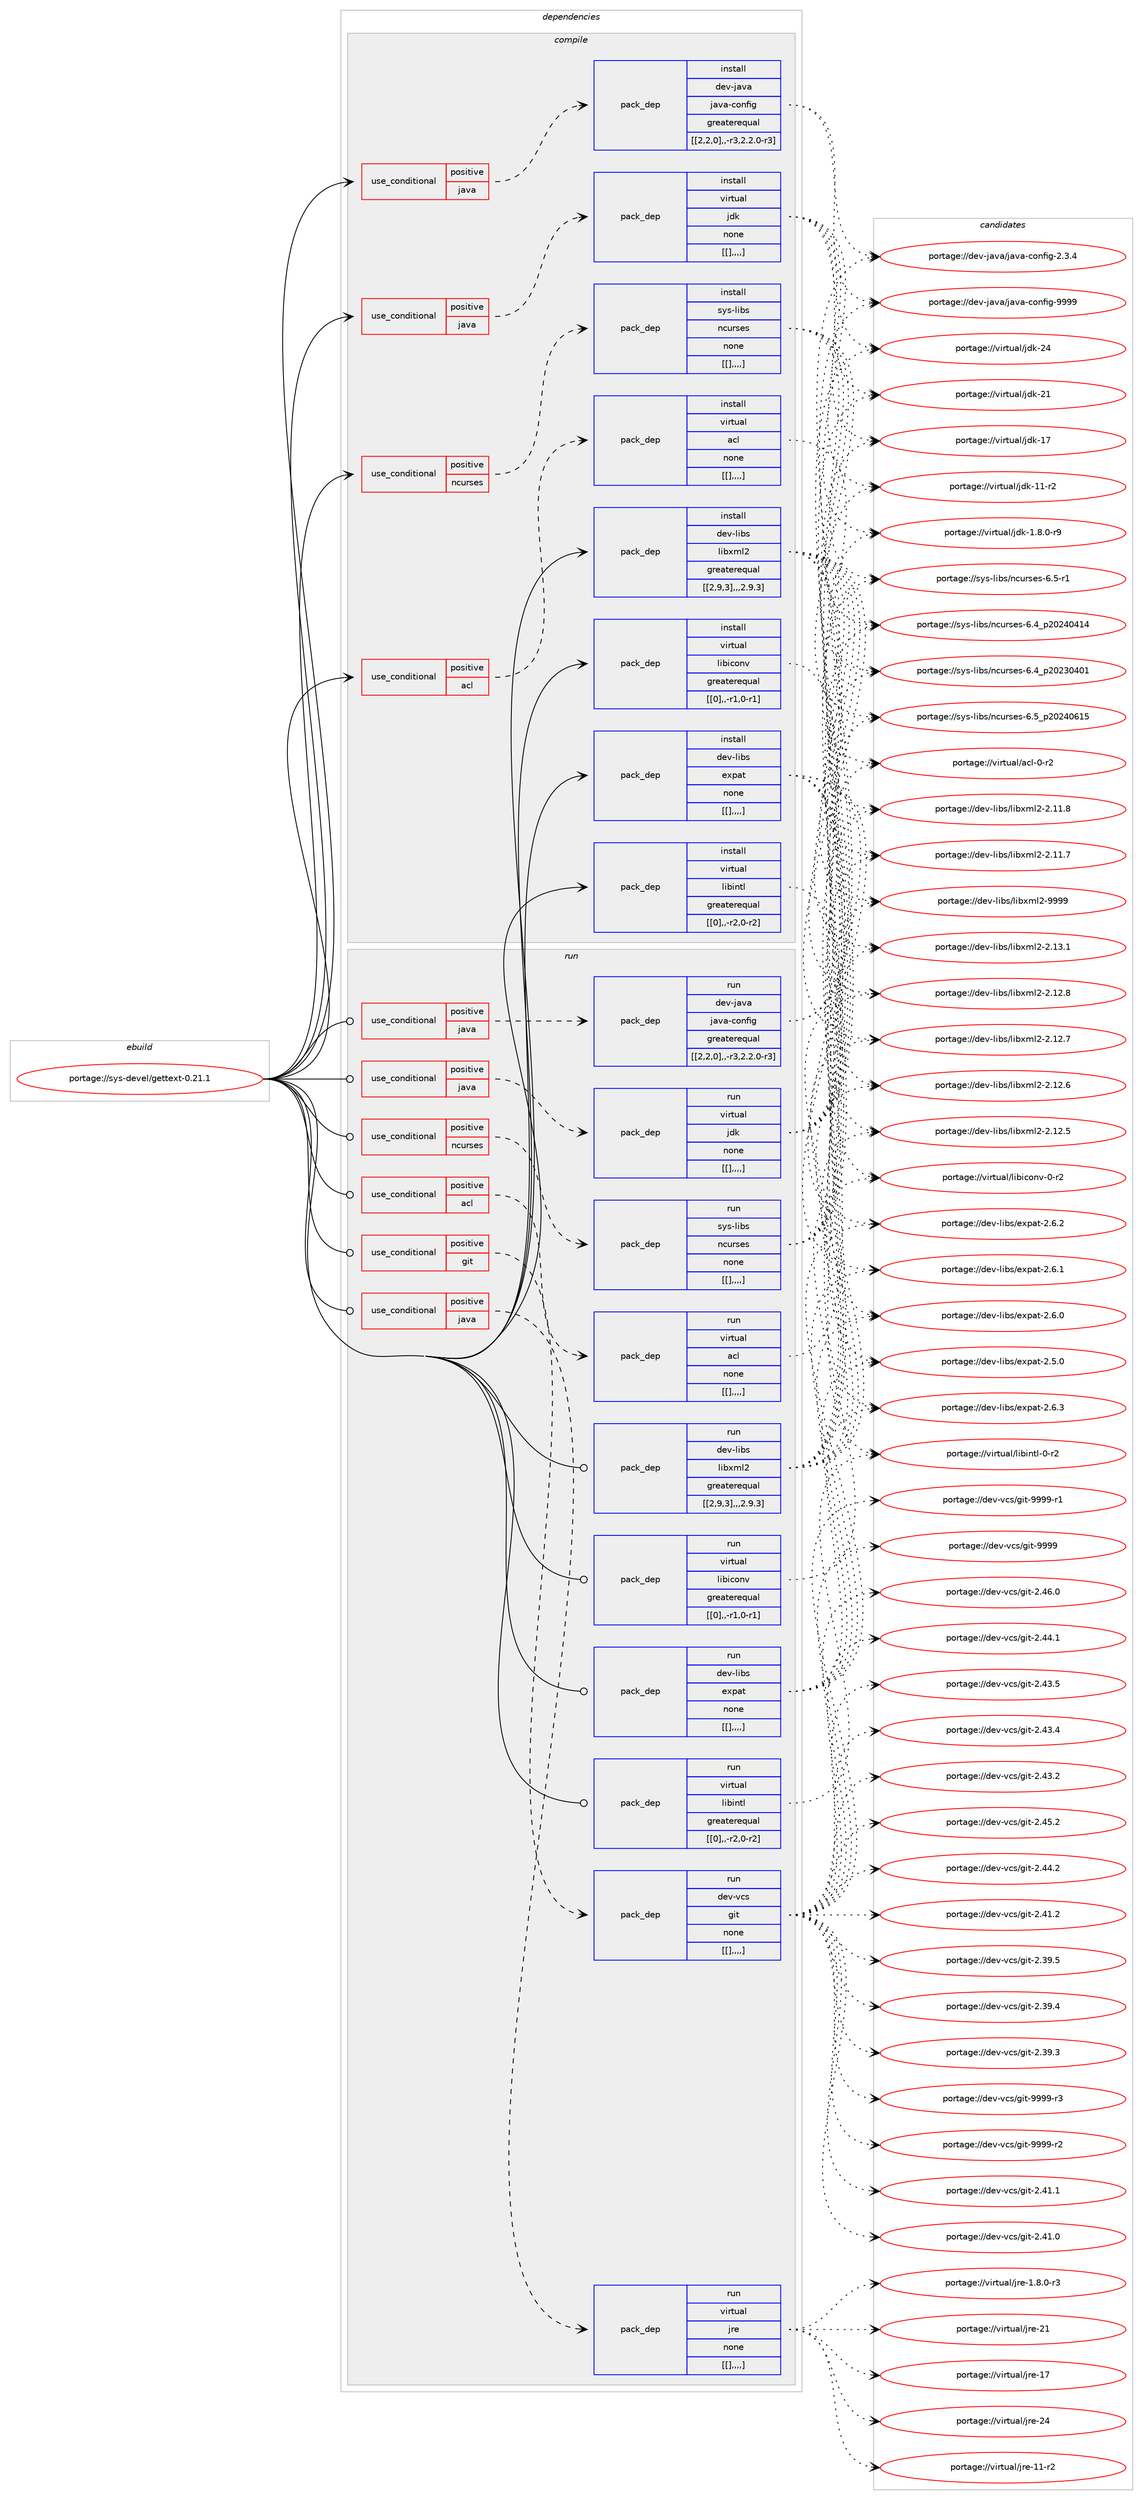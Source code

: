 digraph prolog {

# *************
# Graph options
# *************

newrank=true;
concentrate=true;
compound=true;
graph [rankdir=LR,fontname=Helvetica,fontsize=10,ranksep=1.5];#, ranksep=2.5, nodesep=0.2];
edge  [arrowhead=vee];
node  [fontname=Helvetica,fontsize=10];

# **********
# The ebuild
# **********

subgraph cluster_leftcol {
color=gray;
label=<<i>ebuild</i>>;
id [label="portage://sys-devel/gettext-0.21.1", color=red, width=4, href="../sys-devel/gettext-0.21.1.svg"];
}

# ****************
# The dependencies
# ****************

subgraph cluster_midcol {
color=gray;
label=<<i>dependencies</i>>;
subgraph cluster_compile {
fillcolor="#eeeeee";
style=filled;
label=<<i>compile</i>>;
subgraph cond120084 {
dependency451993 [label=<<TABLE BORDER="0" CELLBORDER="1" CELLSPACING="0" CELLPADDING="4"><TR><TD ROWSPAN="3" CELLPADDING="10">use_conditional</TD></TR><TR><TD>positive</TD></TR><TR><TD>acl</TD></TR></TABLE>>, shape=none, color=red];
subgraph pack328828 {
dependency451994 [label=<<TABLE BORDER="0" CELLBORDER="1" CELLSPACING="0" CELLPADDING="4" WIDTH="220"><TR><TD ROWSPAN="6" CELLPADDING="30">pack_dep</TD></TR><TR><TD WIDTH="110">install</TD></TR><TR><TD>virtual</TD></TR><TR><TD>acl</TD></TR><TR><TD>none</TD></TR><TR><TD>[[],,,,]</TD></TR></TABLE>>, shape=none, color=blue];
}
dependency451993:e -> dependency451994:w [weight=20,style="dashed",arrowhead="vee"];
}
id:e -> dependency451993:w [weight=20,style="solid",arrowhead="vee"];
subgraph cond120085 {
dependency451995 [label=<<TABLE BORDER="0" CELLBORDER="1" CELLSPACING="0" CELLPADDING="4"><TR><TD ROWSPAN="3" CELLPADDING="10">use_conditional</TD></TR><TR><TD>positive</TD></TR><TR><TD>java</TD></TR></TABLE>>, shape=none, color=red];
subgraph pack328829 {
dependency451996 [label=<<TABLE BORDER="0" CELLBORDER="1" CELLSPACING="0" CELLPADDING="4" WIDTH="220"><TR><TD ROWSPAN="6" CELLPADDING="30">pack_dep</TD></TR><TR><TD WIDTH="110">install</TD></TR><TR><TD>dev-java</TD></TR><TR><TD>java-config</TD></TR><TR><TD>greaterequal</TD></TR><TR><TD>[[2,2,0],,-r3,2.2.0-r3]</TD></TR></TABLE>>, shape=none, color=blue];
}
dependency451995:e -> dependency451996:w [weight=20,style="dashed",arrowhead="vee"];
}
id:e -> dependency451995:w [weight=20,style="solid",arrowhead="vee"];
subgraph cond120086 {
dependency451997 [label=<<TABLE BORDER="0" CELLBORDER="1" CELLSPACING="0" CELLPADDING="4"><TR><TD ROWSPAN="3" CELLPADDING="10">use_conditional</TD></TR><TR><TD>positive</TD></TR><TR><TD>java</TD></TR></TABLE>>, shape=none, color=red];
subgraph pack328830 {
dependency451998 [label=<<TABLE BORDER="0" CELLBORDER="1" CELLSPACING="0" CELLPADDING="4" WIDTH="220"><TR><TD ROWSPAN="6" CELLPADDING="30">pack_dep</TD></TR><TR><TD WIDTH="110">install</TD></TR><TR><TD>virtual</TD></TR><TR><TD>jdk</TD></TR><TR><TD>none</TD></TR><TR><TD>[[],,,,]</TD></TR></TABLE>>, shape=none, color=blue];
}
dependency451997:e -> dependency451998:w [weight=20,style="dashed",arrowhead="vee"];
}
id:e -> dependency451997:w [weight=20,style="solid",arrowhead="vee"];
subgraph cond120087 {
dependency451999 [label=<<TABLE BORDER="0" CELLBORDER="1" CELLSPACING="0" CELLPADDING="4"><TR><TD ROWSPAN="3" CELLPADDING="10">use_conditional</TD></TR><TR><TD>positive</TD></TR><TR><TD>ncurses</TD></TR></TABLE>>, shape=none, color=red];
subgraph pack328831 {
dependency452000 [label=<<TABLE BORDER="0" CELLBORDER="1" CELLSPACING="0" CELLPADDING="4" WIDTH="220"><TR><TD ROWSPAN="6" CELLPADDING="30">pack_dep</TD></TR><TR><TD WIDTH="110">install</TD></TR><TR><TD>sys-libs</TD></TR><TR><TD>ncurses</TD></TR><TR><TD>none</TD></TR><TR><TD>[[],,,,]</TD></TR></TABLE>>, shape=none, color=blue];
}
dependency451999:e -> dependency452000:w [weight=20,style="dashed",arrowhead="vee"];
}
id:e -> dependency451999:w [weight=20,style="solid",arrowhead="vee"];
subgraph pack328832 {
dependency452001 [label=<<TABLE BORDER="0" CELLBORDER="1" CELLSPACING="0" CELLPADDING="4" WIDTH="220"><TR><TD ROWSPAN="6" CELLPADDING="30">pack_dep</TD></TR><TR><TD WIDTH="110">install</TD></TR><TR><TD>dev-libs</TD></TR><TR><TD>expat</TD></TR><TR><TD>none</TD></TR><TR><TD>[[],,,,]</TD></TR></TABLE>>, shape=none, color=blue];
}
id:e -> dependency452001:w [weight=20,style="solid",arrowhead="vee"];
subgraph pack328833 {
dependency452002 [label=<<TABLE BORDER="0" CELLBORDER="1" CELLSPACING="0" CELLPADDING="4" WIDTH="220"><TR><TD ROWSPAN="6" CELLPADDING="30">pack_dep</TD></TR><TR><TD WIDTH="110">install</TD></TR><TR><TD>dev-libs</TD></TR><TR><TD>libxml2</TD></TR><TR><TD>greaterequal</TD></TR><TR><TD>[[2,9,3],,,2.9.3]</TD></TR></TABLE>>, shape=none, color=blue];
}
id:e -> dependency452002:w [weight=20,style="solid",arrowhead="vee"];
subgraph pack328834 {
dependency452003 [label=<<TABLE BORDER="0" CELLBORDER="1" CELLSPACING="0" CELLPADDING="4" WIDTH="220"><TR><TD ROWSPAN="6" CELLPADDING="30">pack_dep</TD></TR><TR><TD WIDTH="110">install</TD></TR><TR><TD>virtual</TD></TR><TR><TD>libiconv</TD></TR><TR><TD>greaterequal</TD></TR><TR><TD>[[0],,-r1,0-r1]</TD></TR></TABLE>>, shape=none, color=blue];
}
id:e -> dependency452003:w [weight=20,style="solid",arrowhead="vee"];
subgraph pack328835 {
dependency452004 [label=<<TABLE BORDER="0" CELLBORDER="1" CELLSPACING="0" CELLPADDING="4" WIDTH="220"><TR><TD ROWSPAN="6" CELLPADDING="30">pack_dep</TD></TR><TR><TD WIDTH="110">install</TD></TR><TR><TD>virtual</TD></TR><TR><TD>libintl</TD></TR><TR><TD>greaterequal</TD></TR><TR><TD>[[0],,-r2,0-r2]</TD></TR></TABLE>>, shape=none, color=blue];
}
id:e -> dependency452004:w [weight=20,style="solid",arrowhead="vee"];
}
subgraph cluster_compileandrun {
fillcolor="#eeeeee";
style=filled;
label=<<i>compile and run</i>>;
}
subgraph cluster_run {
fillcolor="#eeeeee";
style=filled;
label=<<i>run</i>>;
subgraph cond120088 {
dependency452005 [label=<<TABLE BORDER="0" CELLBORDER="1" CELLSPACING="0" CELLPADDING="4"><TR><TD ROWSPAN="3" CELLPADDING="10">use_conditional</TD></TR><TR><TD>positive</TD></TR><TR><TD>acl</TD></TR></TABLE>>, shape=none, color=red];
subgraph pack328836 {
dependency452006 [label=<<TABLE BORDER="0" CELLBORDER="1" CELLSPACING="0" CELLPADDING="4" WIDTH="220"><TR><TD ROWSPAN="6" CELLPADDING="30">pack_dep</TD></TR><TR><TD WIDTH="110">run</TD></TR><TR><TD>virtual</TD></TR><TR><TD>acl</TD></TR><TR><TD>none</TD></TR><TR><TD>[[],,,,]</TD></TR></TABLE>>, shape=none, color=blue];
}
dependency452005:e -> dependency452006:w [weight=20,style="dashed",arrowhead="vee"];
}
id:e -> dependency452005:w [weight=20,style="solid",arrowhead="odot"];
subgraph cond120089 {
dependency452007 [label=<<TABLE BORDER="0" CELLBORDER="1" CELLSPACING="0" CELLPADDING="4"><TR><TD ROWSPAN="3" CELLPADDING="10">use_conditional</TD></TR><TR><TD>positive</TD></TR><TR><TD>git</TD></TR></TABLE>>, shape=none, color=red];
subgraph pack328837 {
dependency452008 [label=<<TABLE BORDER="0" CELLBORDER="1" CELLSPACING="0" CELLPADDING="4" WIDTH="220"><TR><TD ROWSPAN="6" CELLPADDING="30">pack_dep</TD></TR><TR><TD WIDTH="110">run</TD></TR><TR><TD>dev-vcs</TD></TR><TR><TD>git</TD></TR><TR><TD>none</TD></TR><TR><TD>[[],,,,]</TD></TR></TABLE>>, shape=none, color=blue];
}
dependency452007:e -> dependency452008:w [weight=20,style="dashed",arrowhead="vee"];
}
id:e -> dependency452007:w [weight=20,style="solid",arrowhead="odot"];
subgraph cond120090 {
dependency452009 [label=<<TABLE BORDER="0" CELLBORDER="1" CELLSPACING="0" CELLPADDING="4"><TR><TD ROWSPAN="3" CELLPADDING="10">use_conditional</TD></TR><TR><TD>positive</TD></TR><TR><TD>java</TD></TR></TABLE>>, shape=none, color=red];
subgraph pack328838 {
dependency452010 [label=<<TABLE BORDER="0" CELLBORDER="1" CELLSPACING="0" CELLPADDING="4" WIDTH="220"><TR><TD ROWSPAN="6" CELLPADDING="30">pack_dep</TD></TR><TR><TD WIDTH="110">run</TD></TR><TR><TD>dev-java</TD></TR><TR><TD>java-config</TD></TR><TR><TD>greaterequal</TD></TR><TR><TD>[[2,2,0],,-r3,2.2.0-r3]</TD></TR></TABLE>>, shape=none, color=blue];
}
dependency452009:e -> dependency452010:w [weight=20,style="dashed",arrowhead="vee"];
}
id:e -> dependency452009:w [weight=20,style="solid",arrowhead="odot"];
subgraph cond120091 {
dependency452011 [label=<<TABLE BORDER="0" CELLBORDER="1" CELLSPACING="0" CELLPADDING="4"><TR><TD ROWSPAN="3" CELLPADDING="10">use_conditional</TD></TR><TR><TD>positive</TD></TR><TR><TD>java</TD></TR></TABLE>>, shape=none, color=red];
subgraph pack328839 {
dependency452012 [label=<<TABLE BORDER="0" CELLBORDER="1" CELLSPACING="0" CELLPADDING="4" WIDTH="220"><TR><TD ROWSPAN="6" CELLPADDING="30">pack_dep</TD></TR><TR><TD WIDTH="110">run</TD></TR><TR><TD>virtual</TD></TR><TR><TD>jdk</TD></TR><TR><TD>none</TD></TR><TR><TD>[[],,,,]</TD></TR></TABLE>>, shape=none, color=blue];
}
dependency452011:e -> dependency452012:w [weight=20,style="dashed",arrowhead="vee"];
}
id:e -> dependency452011:w [weight=20,style="solid",arrowhead="odot"];
subgraph cond120092 {
dependency452013 [label=<<TABLE BORDER="0" CELLBORDER="1" CELLSPACING="0" CELLPADDING="4"><TR><TD ROWSPAN="3" CELLPADDING="10">use_conditional</TD></TR><TR><TD>positive</TD></TR><TR><TD>java</TD></TR></TABLE>>, shape=none, color=red];
subgraph pack328840 {
dependency452014 [label=<<TABLE BORDER="0" CELLBORDER="1" CELLSPACING="0" CELLPADDING="4" WIDTH="220"><TR><TD ROWSPAN="6" CELLPADDING="30">pack_dep</TD></TR><TR><TD WIDTH="110">run</TD></TR><TR><TD>virtual</TD></TR><TR><TD>jre</TD></TR><TR><TD>none</TD></TR><TR><TD>[[],,,,]</TD></TR></TABLE>>, shape=none, color=blue];
}
dependency452013:e -> dependency452014:w [weight=20,style="dashed",arrowhead="vee"];
}
id:e -> dependency452013:w [weight=20,style="solid",arrowhead="odot"];
subgraph cond120093 {
dependency452015 [label=<<TABLE BORDER="0" CELLBORDER="1" CELLSPACING="0" CELLPADDING="4"><TR><TD ROWSPAN="3" CELLPADDING="10">use_conditional</TD></TR><TR><TD>positive</TD></TR><TR><TD>ncurses</TD></TR></TABLE>>, shape=none, color=red];
subgraph pack328841 {
dependency452016 [label=<<TABLE BORDER="0" CELLBORDER="1" CELLSPACING="0" CELLPADDING="4" WIDTH="220"><TR><TD ROWSPAN="6" CELLPADDING="30">pack_dep</TD></TR><TR><TD WIDTH="110">run</TD></TR><TR><TD>sys-libs</TD></TR><TR><TD>ncurses</TD></TR><TR><TD>none</TD></TR><TR><TD>[[],,,,]</TD></TR></TABLE>>, shape=none, color=blue];
}
dependency452015:e -> dependency452016:w [weight=20,style="dashed",arrowhead="vee"];
}
id:e -> dependency452015:w [weight=20,style="solid",arrowhead="odot"];
subgraph pack328842 {
dependency452017 [label=<<TABLE BORDER="0" CELLBORDER="1" CELLSPACING="0" CELLPADDING="4" WIDTH="220"><TR><TD ROWSPAN="6" CELLPADDING="30">pack_dep</TD></TR><TR><TD WIDTH="110">run</TD></TR><TR><TD>dev-libs</TD></TR><TR><TD>expat</TD></TR><TR><TD>none</TD></TR><TR><TD>[[],,,,]</TD></TR></TABLE>>, shape=none, color=blue];
}
id:e -> dependency452017:w [weight=20,style="solid",arrowhead="odot"];
subgraph pack328843 {
dependency452018 [label=<<TABLE BORDER="0" CELLBORDER="1" CELLSPACING="0" CELLPADDING="4" WIDTH="220"><TR><TD ROWSPAN="6" CELLPADDING="30">pack_dep</TD></TR><TR><TD WIDTH="110">run</TD></TR><TR><TD>dev-libs</TD></TR><TR><TD>libxml2</TD></TR><TR><TD>greaterequal</TD></TR><TR><TD>[[2,9,3],,,2.9.3]</TD></TR></TABLE>>, shape=none, color=blue];
}
id:e -> dependency452018:w [weight=20,style="solid",arrowhead="odot"];
subgraph pack328844 {
dependency452019 [label=<<TABLE BORDER="0" CELLBORDER="1" CELLSPACING="0" CELLPADDING="4" WIDTH="220"><TR><TD ROWSPAN="6" CELLPADDING="30">pack_dep</TD></TR><TR><TD WIDTH="110">run</TD></TR><TR><TD>virtual</TD></TR><TR><TD>libiconv</TD></TR><TR><TD>greaterequal</TD></TR><TR><TD>[[0],,-r1,0-r1]</TD></TR></TABLE>>, shape=none, color=blue];
}
id:e -> dependency452019:w [weight=20,style="solid",arrowhead="odot"];
subgraph pack328845 {
dependency452020 [label=<<TABLE BORDER="0" CELLBORDER="1" CELLSPACING="0" CELLPADDING="4" WIDTH="220"><TR><TD ROWSPAN="6" CELLPADDING="30">pack_dep</TD></TR><TR><TD WIDTH="110">run</TD></TR><TR><TD>virtual</TD></TR><TR><TD>libintl</TD></TR><TR><TD>greaterequal</TD></TR><TR><TD>[[0],,-r2,0-r2]</TD></TR></TABLE>>, shape=none, color=blue];
}
id:e -> dependency452020:w [weight=20,style="solid",arrowhead="odot"];
}
}

# **************
# The candidates
# **************

subgraph cluster_choices {
rank=same;
color=gray;
label=<<i>candidates</i>>;

subgraph choice328828 {
color=black;
nodesep=1;
choice1181051141161179710847979910845484511450 [label="portage://virtual/acl-0-r2", color=red, width=4,href="../virtual/acl-0-r2.svg"];
dependency451994:e -> choice1181051141161179710847979910845484511450:w [style=dotted,weight="100"];
}
subgraph choice328829 {
color=black;
nodesep=1;
choice10010111845106971189747106971189745991111101021051034557575757 [label="portage://dev-java/java-config-9999", color=red, width=4,href="../dev-java/java-config-9999.svg"];
choice1001011184510697118974710697118974599111110102105103455046514652 [label="portage://dev-java/java-config-2.3.4", color=red, width=4,href="../dev-java/java-config-2.3.4.svg"];
dependency451996:e -> choice10010111845106971189747106971189745991111101021051034557575757:w [style=dotted,weight="100"];
dependency451996:e -> choice1001011184510697118974710697118974599111110102105103455046514652:w [style=dotted,weight="100"];
}
subgraph choice328830 {
color=black;
nodesep=1;
choice1181051141161179710847106100107455052 [label="portage://virtual/jdk-24", color=red, width=4,href="../virtual/jdk-24.svg"];
choice1181051141161179710847106100107455049 [label="portage://virtual/jdk-21", color=red, width=4,href="../virtual/jdk-21.svg"];
choice1181051141161179710847106100107454955 [label="portage://virtual/jdk-17", color=red, width=4,href="../virtual/jdk-17.svg"];
choice11810511411611797108471061001074549494511450 [label="portage://virtual/jdk-11-r2", color=red, width=4,href="../virtual/jdk-11-r2.svg"];
choice11810511411611797108471061001074549465646484511457 [label="portage://virtual/jdk-1.8.0-r9", color=red, width=4,href="../virtual/jdk-1.8.0-r9.svg"];
dependency451998:e -> choice1181051141161179710847106100107455052:w [style=dotted,weight="100"];
dependency451998:e -> choice1181051141161179710847106100107455049:w [style=dotted,weight="100"];
dependency451998:e -> choice1181051141161179710847106100107454955:w [style=dotted,weight="100"];
dependency451998:e -> choice11810511411611797108471061001074549494511450:w [style=dotted,weight="100"];
dependency451998:e -> choice11810511411611797108471061001074549465646484511457:w [style=dotted,weight="100"];
}
subgraph choice328831 {
color=black;
nodesep=1;
choice1151211154510810598115471109911711411510111545544653951125048505248544953 [label="portage://sys-libs/ncurses-6.5_p20240615", color=red, width=4,href="../sys-libs/ncurses-6.5_p20240615.svg"];
choice11512111545108105981154711099117114115101115455446534511449 [label="portage://sys-libs/ncurses-6.5-r1", color=red, width=4,href="../sys-libs/ncurses-6.5-r1.svg"];
choice1151211154510810598115471109911711411510111545544652951125048505248524952 [label="portage://sys-libs/ncurses-6.4_p20240414", color=red, width=4,href="../sys-libs/ncurses-6.4_p20240414.svg"];
choice1151211154510810598115471109911711411510111545544652951125048505148524849 [label="portage://sys-libs/ncurses-6.4_p20230401", color=red, width=4,href="../sys-libs/ncurses-6.4_p20230401.svg"];
dependency452000:e -> choice1151211154510810598115471109911711411510111545544653951125048505248544953:w [style=dotted,weight="100"];
dependency452000:e -> choice11512111545108105981154711099117114115101115455446534511449:w [style=dotted,weight="100"];
dependency452000:e -> choice1151211154510810598115471109911711411510111545544652951125048505248524952:w [style=dotted,weight="100"];
dependency452000:e -> choice1151211154510810598115471109911711411510111545544652951125048505148524849:w [style=dotted,weight="100"];
}
subgraph choice328832 {
color=black;
nodesep=1;
choice10010111845108105981154710112011297116455046544651 [label="portage://dev-libs/expat-2.6.3", color=red, width=4,href="../dev-libs/expat-2.6.3.svg"];
choice10010111845108105981154710112011297116455046544650 [label="portage://dev-libs/expat-2.6.2", color=red, width=4,href="../dev-libs/expat-2.6.2.svg"];
choice10010111845108105981154710112011297116455046544649 [label="portage://dev-libs/expat-2.6.1", color=red, width=4,href="../dev-libs/expat-2.6.1.svg"];
choice10010111845108105981154710112011297116455046544648 [label="portage://dev-libs/expat-2.6.0", color=red, width=4,href="../dev-libs/expat-2.6.0.svg"];
choice10010111845108105981154710112011297116455046534648 [label="portage://dev-libs/expat-2.5.0", color=red, width=4,href="../dev-libs/expat-2.5.0.svg"];
dependency452001:e -> choice10010111845108105981154710112011297116455046544651:w [style=dotted,weight="100"];
dependency452001:e -> choice10010111845108105981154710112011297116455046544650:w [style=dotted,weight="100"];
dependency452001:e -> choice10010111845108105981154710112011297116455046544649:w [style=dotted,weight="100"];
dependency452001:e -> choice10010111845108105981154710112011297116455046544648:w [style=dotted,weight="100"];
dependency452001:e -> choice10010111845108105981154710112011297116455046534648:w [style=dotted,weight="100"];
}
subgraph choice328833 {
color=black;
nodesep=1;
choice10010111845108105981154710810598120109108504557575757 [label="portage://dev-libs/libxml2-9999", color=red, width=4,href="../dev-libs/libxml2-9999.svg"];
choice100101118451081059811547108105981201091085045504649514649 [label="portage://dev-libs/libxml2-2.13.1", color=red, width=4,href="../dev-libs/libxml2-2.13.1.svg"];
choice100101118451081059811547108105981201091085045504649504656 [label="portage://dev-libs/libxml2-2.12.8", color=red, width=4,href="../dev-libs/libxml2-2.12.8.svg"];
choice100101118451081059811547108105981201091085045504649504655 [label="portage://dev-libs/libxml2-2.12.7", color=red, width=4,href="../dev-libs/libxml2-2.12.7.svg"];
choice100101118451081059811547108105981201091085045504649504654 [label="portage://dev-libs/libxml2-2.12.6", color=red, width=4,href="../dev-libs/libxml2-2.12.6.svg"];
choice100101118451081059811547108105981201091085045504649504653 [label="portage://dev-libs/libxml2-2.12.5", color=red, width=4,href="../dev-libs/libxml2-2.12.5.svg"];
choice100101118451081059811547108105981201091085045504649494656 [label="portage://dev-libs/libxml2-2.11.8", color=red, width=4,href="../dev-libs/libxml2-2.11.8.svg"];
choice100101118451081059811547108105981201091085045504649494655 [label="portage://dev-libs/libxml2-2.11.7", color=red, width=4,href="../dev-libs/libxml2-2.11.7.svg"];
dependency452002:e -> choice10010111845108105981154710810598120109108504557575757:w [style=dotted,weight="100"];
dependency452002:e -> choice100101118451081059811547108105981201091085045504649514649:w [style=dotted,weight="100"];
dependency452002:e -> choice100101118451081059811547108105981201091085045504649504656:w [style=dotted,weight="100"];
dependency452002:e -> choice100101118451081059811547108105981201091085045504649504655:w [style=dotted,weight="100"];
dependency452002:e -> choice100101118451081059811547108105981201091085045504649504654:w [style=dotted,weight="100"];
dependency452002:e -> choice100101118451081059811547108105981201091085045504649504653:w [style=dotted,weight="100"];
dependency452002:e -> choice100101118451081059811547108105981201091085045504649494656:w [style=dotted,weight="100"];
dependency452002:e -> choice100101118451081059811547108105981201091085045504649494655:w [style=dotted,weight="100"];
}
subgraph choice328834 {
color=black;
nodesep=1;
choice1181051141161179710847108105981059911111011845484511450 [label="portage://virtual/libiconv-0-r2", color=red, width=4,href="../virtual/libiconv-0-r2.svg"];
dependency452003:e -> choice1181051141161179710847108105981059911111011845484511450:w [style=dotted,weight="100"];
}
subgraph choice328835 {
color=black;
nodesep=1;
choice11810511411611797108471081059810511011610845484511450 [label="portage://virtual/libintl-0-r2", color=red, width=4,href="../virtual/libintl-0-r2.svg"];
dependency452004:e -> choice11810511411611797108471081059810511011610845484511450:w [style=dotted,weight="100"];
}
subgraph choice328836 {
color=black;
nodesep=1;
choice1181051141161179710847979910845484511450 [label="portage://virtual/acl-0-r2", color=red, width=4,href="../virtual/acl-0-r2.svg"];
dependency452006:e -> choice1181051141161179710847979910845484511450:w [style=dotted,weight="100"];
}
subgraph choice328837 {
color=black;
nodesep=1;
choice10010111845118991154710310511645575757574511451 [label="portage://dev-vcs/git-9999-r3", color=red, width=4,href="../dev-vcs/git-9999-r3.svg"];
choice10010111845118991154710310511645575757574511450 [label="portage://dev-vcs/git-9999-r2", color=red, width=4,href="../dev-vcs/git-9999-r2.svg"];
choice10010111845118991154710310511645575757574511449 [label="portage://dev-vcs/git-9999-r1", color=red, width=4,href="../dev-vcs/git-9999-r1.svg"];
choice1001011184511899115471031051164557575757 [label="portage://dev-vcs/git-9999", color=red, width=4,href="../dev-vcs/git-9999.svg"];
choice10010111845118991154710310511645504652544648 [label="portage://dev-vcs/git-2.46.0", color=red, width=4,href="../dev-vcs/git-2.46.0.svg"];
choice10010111845118991154710310511645504652534650 [label="portage://dev-vcs/git-2.45.2", color=red, width=4,href="../dev-vcs/git-2.45.2.svg"];
choice10010111845118991154710310511645504652524650 [label="portage://dev-vcs/git-2.44.2", color=red, width=4,href="../dev-vcs/git-2.44.2.svg"];
choice10010111845118991154710310511645504652524649 [label="portage://dev-vcs/git-2.44.1", color=red, width=4,href="../dev-vcs/git-2.44.1.svg"];
choice10010111845118991154710310511645504652514653 [label="portage://dev-vcs/git-2.43.5", color=red, width=4,href="../dev-vcs/git-2.43.5.svg"];
choice10010111845118991154710310511645504652514652 [label="portage://dev-vcs/git-2.43.4", color=red, width=4,href="../dev-vcs/git-2.43.4.svg"];
choice10010111845118991154710310511645504652514650 [label="portage://dev-vcs/git-2.43.2", color=red, width=4,href="../dev-vcs/git-2.43.2.svg"];
choice10010111845118991154710310511645504652494650 [label="portage://dev-vcs/git-2.41.2", color=red, width=4,href="../dev-vcs/git-2.41.2.svg"];
choice10010111845118991154710310511645504652494649 [label="portage://dev-vcs/git-2.41.1", color=red, width=4,href="../dev-vcs/git-2.41.1.svg"];
choice10010111845118991154710310511645504652494648 [label="portage://dev-vcs/git-2.41.0", color=red, width=4,href="../dev-vcs/git-2.41.0.svg"];
choice10010111845118991154710310511645504651574653 [label="portage://dev-vcs/git-2.39.5", color=red, width=4,href="../dev-vcs/git-2.39.5.svg"];
choice10010111845118991154710310511645504651574652 [label="portage://dev-vcs/git-2.39.4", color=red, width=4,href="../dev-vcs/git-2.39.4.svg"];
choice10010111845118991154710310511645504651574651 [label="portage://dev-vcs/git-2.39.3", color=red, width=4,href="../dev-vcs/git-2.39.3.svg"];
dependency452008:e -> choice10010111845118991154710310511645575757574511451:w [style=dotted,weight="100"];
dependency452008:e -> choice10010111845118991154710310511645575757574511450:w [style=dotted,weight="100"];
dependency452008:e -> choice10010111845118991154710310511645575757574511449:w [style=dotted,weight="100"];
dependency452008:e -> choice1001011184511899115471031051164557575757:w [style=dotted,weight="100"];
dependency452008:e -> choice10010111845118991154710310511645504652544648:w [style=dotted,weight="100"];
dependency452008:e -> choice10010111845118991154710310511645504652534650:w [style=dotted,weight="100"];
dependency452008:e -> choice10010111845118991154710310511645504652524650:w [style=dotted,weight="100"];
dependency452008:e -> choice10010111845118991154710310511645504652524649:w [style=dotted,weight="100"];
dependency452008:e -> choice10010111845118991154710310511645504652514653:w [style=dotted,weight="100"];
dependency452008:e -> choice10010111845118991154710310511645504652514652:w [style=dotted,weight="100"];
dependency452008:e -> choice10010111845118991154710310511645504652514650:w [style=dotted,weight="100"];
dependency452008:e -> choice10010111845118991154710310511645504652494650:w [style=dotted,weight="100"];
dependency452008:e -> choice10010111845118991154710310511645504652494649:w [style=dotted,weight="100"];
dependency452008:e -> choice10010111845118991154710310511645504652494648:w [style=dotted,weight="100"];
dependency452008:e -> choice10010111845118991154710310511645504651574653:w [style=dotted,weight="100"];
dependency452008:e -> choice10010111845118991154710310511645504651574652:w [style=dotted,weight="100"];
dependency452008:e -> choice10010111845118991154710310511645504651574651:w [style=dotted,weight="100"];
}
subgraph choice328838 {
color=black;
nodesep=1;
choice10010111845106971189747106971189745991111101021051034557575757 [label="portage://dev-java/java-config-9999", color=red, width=4,href="../dev-java/java-config-9999.svg"];
choice1001011184510697118974710697118974599111110102105103455046514652 [label="portage://dev-java/java-config-2.3.4", color=red, width=4,href="../dev-java/java-config-2.3.4.svg"];
dependency452010:e -> choice10010111845106971189747106971189745991111101021051034557575757:w [style=dotted,weight="100"];
dependency452010:e -> choice1001011184510697118974710697118974599111110102105103455046514652:w [style=dotted,weight="100"];
}
subgraph choice328839 {
color=black;
nodesep=1;
choice1181051141161179710847106100107455052 [label="portage://virtual/jdk-24", color=red, width=4,href="../virtual/jdk-24.svg"];
choice1181051141161179710847106100107455049 [label="portage://virtual/jdk-21", color=red, width=4,href="../virtual/jdk-21.svg"];
choice1181051141161179710847106100107454955 [label="portage://virtual/jdk-17", color=red, width=4,href="../virtual/jdk-17.svg"];
choice11810511411611797108471061001074549494511450 [label="portage://virtual/jdk-11-r2", color=red, width=4,href="../virtual/jdk-11-r2.svg"];
choice11810511411611797108471061001074549465646484511457 [label="portage://virtual/jdk-1.8.0-r9", color=red, width=4,href="../virtual/jdk-1.8.0-r9.svg"];
dependency452012:e -> choice1181051141161179710847106100107455052:w [style=dotted,weight="100"];
dependency452012:e -> choice1181051141161179710847106100107455049:w [style=dotted,weight="100"];
dependency452012:e -> choice1181051141161179710847106100107454955:w [style=dotted,weight="100"];
dependency452012:e -> choice11810511411611797108471061001074549494511450:w [style=dotted,weight="100"];
dependency452012:e -> choice11810511411611797108471061001074549465646484511457:w [style=dotted,weight="100"];
}
subgraph choice328840 {
color=black;
nodesep=1;
choice1181051141161179710847106114101455052 [label="portage://virtual/jre-24", color=red, width=4,href="../virtual/jre-24.svg"];
choice1181051141161179710847106114101455049 [label="portage://virtual/jre-21", color=red, width=4,href="../virtual/jre-21.svg"];
choice1181051141161179710847106114101454955 [label="portage://virtual/jre-17", color=red, width=4,href="../virtual/jre-17.svg"];
choice11810511411611797108471061141014549494511450 [label="portage://virtual/jre-11-r2", color=red, width=4,href="../virtual/jre-11-r2.svg"];
choice11810511411611797108471061141014549465646484511451 [label="portage://virtual/jre-1.8.0-r3", color=red, width=4,href="../virtual/jre-1.8.0-r3.svg"];
dependency452014:e -> choice1181051141161179710847106114101455052:w [style=dotted,weight="100"];
dependency452014:e -> choice1181051141161179710847106114101455049:w [style=dotted,weight="100"];
dependency452014:e -> choice1181051141161179710847106114101454955:w [style=dotted,weight="100"];
dependency452014:e -> choice11810511411611797108471061141014549494511450:w [style=dotted,weight="100"];
dependency452014:e -> choice11810511411611797108471061141014549465646484511451:w [style=dotted,weight="100"];
}
subgraph choice328841 {
color=black;
nodesep=1;
choice1151211154510810598115471109911711411510111545544653951125048505248544953 [label="portage://sys-libs/ncurses-6.5_p20240615", color=red, width=4,href="../sys-libs/ncurses-6.5_p20240615.svg"];
choice11512111545108105981154711099117114115101115455446534511449 [label="portage://sys-libs/ncurses-6.5-r1", color=red, width=4,href="../sys-libs/ncurses-6.5-r1.svg"];
choice1151211154510810598115471109911711411510111545544652951125048505248524952 [label="portage://sys-libs/ncurses-6.4_p20240414", color=red, width=4,href="../sys-libs/ncurses-6.4_p20240414.svg"];
choice1151211154510810598115471109911711411510111545544652951125048505148524849 [label="portage://sys-libs/ncurses-6.4_p20230401", color=red, width=4,href="../sys-libs/ncurses-6.4_p20230401.svg"];
dependency452016:e -> choice1151211154510810598115471109911711411510111545544653951125048505248544953:w [style=dotted,weight="100"];
dependency452016:e -> choice11512111545108105981154711099117114115101115455446534511449:w [style=dotted,weight="100"];
dependency452016:e -> choice1151211154510810598115471109911711411510111545544652951125048505248524952:w [style=dotted,weight="100"];
dependency452016:e -> choice1151211154510810598115471109911711411510111545544652951125048505148524849:w [style=dotted,weight="100"];
}
subgraph choice328842 {
color=black;
nodesep=1;
choice10010111845108105981154710112011297116455046544651 [label="portage://dev-libs/expat-2.6.3", color=red, width=4,href="../dev-libs/expat-2.6.3.svg"];
choice10010111845108105981154710112011297116455046544650 [label="portage://dev-libs/expat-2.6.2", color=red, width=4,href="../dev-libs/expat-2.6.2.svg"];
choice10010111845108105981154710112011297116455046544649 [label="portage://dev-libs/expat-2.6.1", color=red, width=4,href="../dev-libs/expat-2.6.1.svg"];
choice10010111845108105981154710112011297116455046544648 [label="portage://dev-libs/expat-2.6.0", color=red, width=4,href="../dev-libs/expat-2.6.0.svg"];
choice10010111845108105981154710112011297116455046534648 [label="portage://dev-libs/expat-2.5.0", color=red, width=4,href="../dev-libs/expat-2.5.0.svg"];
dependency452017:e -> choice10010111845108105981154710112011297116455046544651:w [style=dotted,weight="100"];
dependency452017:e -> choice10010111845108105981154710112011297116455046544650:w [style=dotted,weight="100"];
dependency452017:e -> choice10010111845108105981154710112011297116455046544649:w [style=dotted,weight="100"];
dependency452017:e -> choice10010111845108105981154710112011297116455046544648:w [style=dotted,weight="100"];
dependency452017:e -> choice10010111845108105981154710112011297116455046534648:w [style=dotted,weight="100"];
}
subgraph choice328843 {
color=black;
nodesep=1;
choice10010111845108105981154710810598120109108504557575757 [label="portage://dev-libs/libxml2-9999", color=red, width=4,href="../dev-libs/libxml2-9999.svg"];
choice100101118451081059811547108105981201091085045504649514649 [label="portage://dev-libs/libxml2-2.13.1", color=red, width=4,href="../dev-libs/libxml2-2.13.1.svg"];
choice100101118451081059811547108105981201091085045504649504656 [label="portage://dev-libs/libxml2-2.12.8", color=red, width=4,href="../dev-libs/libxml2-2.12.8.svg"];
choice100101118451081059811547108105981201091085045504649504655 [label="portage://dev-libs/libxml2-2.12.7", color=red, width=4,href="../dev-libs/libxml2-2.12.7.svg"];
choice100101118451081059811547108105981201091085045504649504654 [label="portage://dev-libs/libxml2-2.12.6", color=red, width=4,href="../dev-libs/libxml2-2.12.6.svg"];
choice100101118451081059811547108105981201091085045504649504653 [label="portage://dev-libs/libxml2-2.12.5", color=red, width=4,href="../dev-libs/libxml2-2.12.5.svg"];
choice100101118451081059811547108105981201091085045504649494656 [label="portage://dev-libs/libxml2-2.11.8", color=red, width=4,href="../dev-libs/libxml2-2.11.8.svg"];
choice100101118451081059811547108105981201091085045504649494655 [label="portage://dev-libs/libxml2-2.11.7", color=red, width=4,href="../dev-libs/libxml2-2.11.7.svg"];
dependency452018:e -> choice10010111845108105981154710810598120109108504557575757:w [style=dotted,weight="100"];
dependency452018:e -> choice100101118451081059811547108105981201091085045504649514649:w [style=dotted,weight="100"];
dependency452018:e -> choice100101118451081059811547108105981201091085045504649504656:w [style=dotted,weight="100"];
dependency452018:e -> choice100101118451081059811547108105981201091085045504649504655:w [style=dotted,weight="100"];
dependency452018:e -> choice100101118451081059811547108105981201091085045504649504654:w [style=dotted,weight="100"];
dependency452018:e -> choice100101118451081059811547108105981201091085045504649504653:w [style=dotted,weight="100"];
dependency452018:e -> choice100101118451081059811547108105981201091085045504649494656:w [style=dotted,weight="100"];
dependency452018:e -> choice100101118451081059811547108105981201091085045504649494655:w [style=dotted,weight="100"];
}
subgraph choice328844 {
color=black;
nodesep=1;
choice1181051141161179710847108105981059911111011845484511450 [label="portage://virtual/libiconv-0-r2", color=red, width=4,href="../virtual/libiconv-0-r2.svg"];
dependency452019:e -> choice1181051141161179710847108105981059911111011845484511450:w [style=dotted,weight="100"];
}
subgraph choice328845 {
color=black;
nodesep=1;
choice11810511411611797108471081059810511011610845484511450 [label="portage://virtual/libintl-0-r2", color=red, width=4,href="../virtual/libintl-0-r2.svg"];
dependency452020:e -> choice11810511411611797108471081059810511011610845484511450:w [style=dotted,weight="100"];
}
}

}
